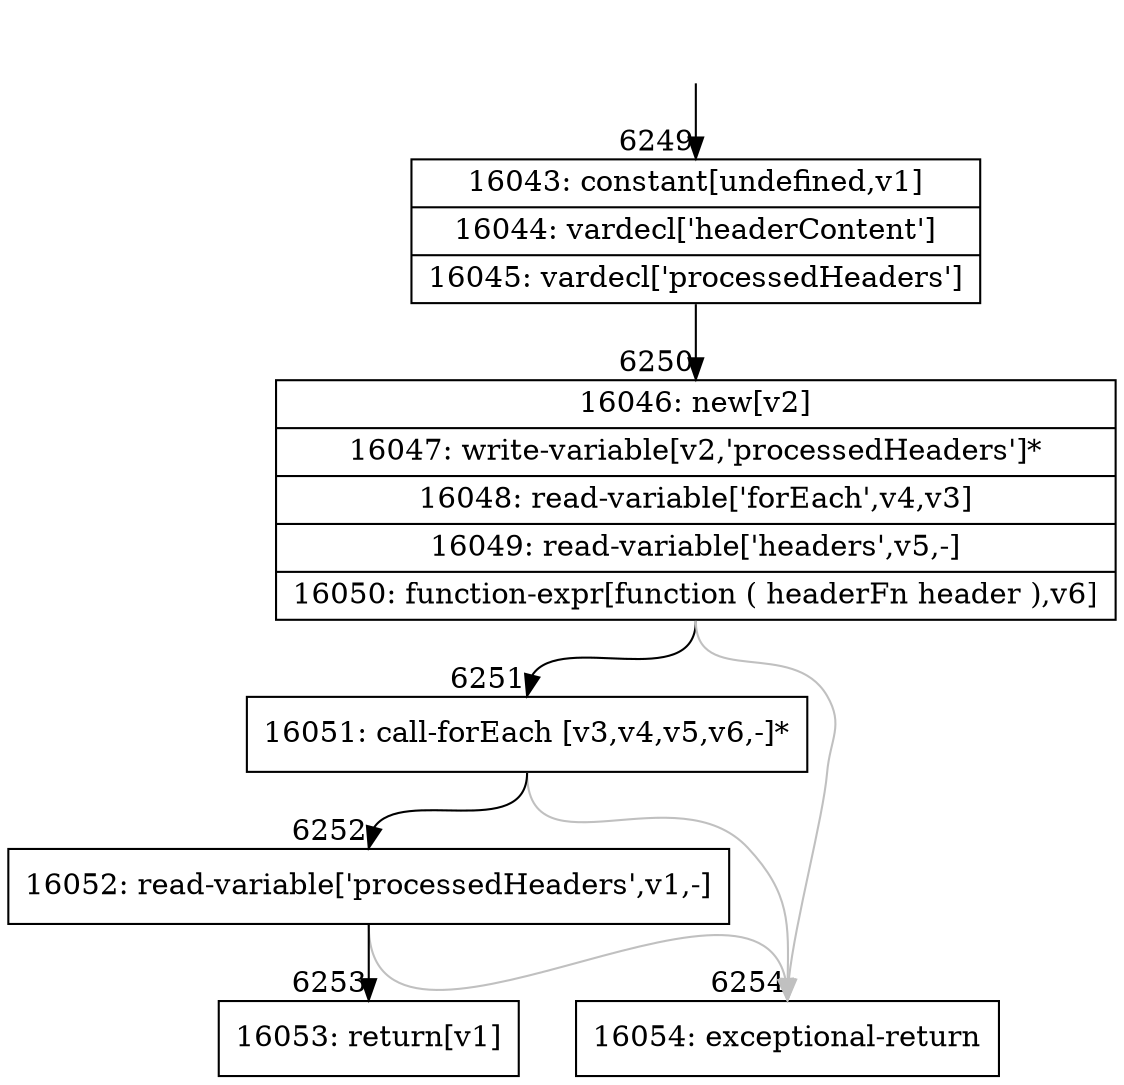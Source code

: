 digraph {
rankdir="TD"
BB_entry470[shape=none,label=""];
BB_entry470 -> BB6249 [tailport=s, headport=n, headlabel="    6249"]
BB6249 [shape=record label="{16043: constant[undefined,v1]|16044: vardecl['headerContent']|16045: vardecl['processedHeaders']}" ] 
BB6249 -> BB6250 [tailport=s, headport=n, headlabel="      6250"]
BB6250 [shape=record label="{16046: new[v2]|16047: write-variable[v2,'processedHeaders']*|16048: read-variable['forEach',v4,v3]|16049: read-variable['headers',v5,-]|16050: function-expr[function ( headerFn header ),v6]}" ] 
BB6250 -> BB6251 [tailport=s, headport=n, headlabel="      6251"]
BB6250 -> BB6254 [tailport=s, headport=n, color=gray, headlabel="      6254"]
BB6251 [shape=record label="{16051: call-forEach [v3,v4,v5,v6,-]*}" ] 
BB6251 -> BB6252 [tailport=s, headport=n, headlabel="      6252"]
BB6251 -> BB6254 [tailport=s, headport=n, color=gray]
BB6252 [shape=record label="{16052: read-variable['processedHeaders',v1,-]}" ] 
BB6252 -> BB6253 [tailport=s, headport=n, headlabel="      6253"]
BB6252 -> BB6254 [tailport=s, headport=n, color=gray]
BB6253 [shape=record label="{16053: return[v1]}" ] 
BB6254 [shape=record label="{16054: exceptional-return}" ] 
//#$~ 10117
}
